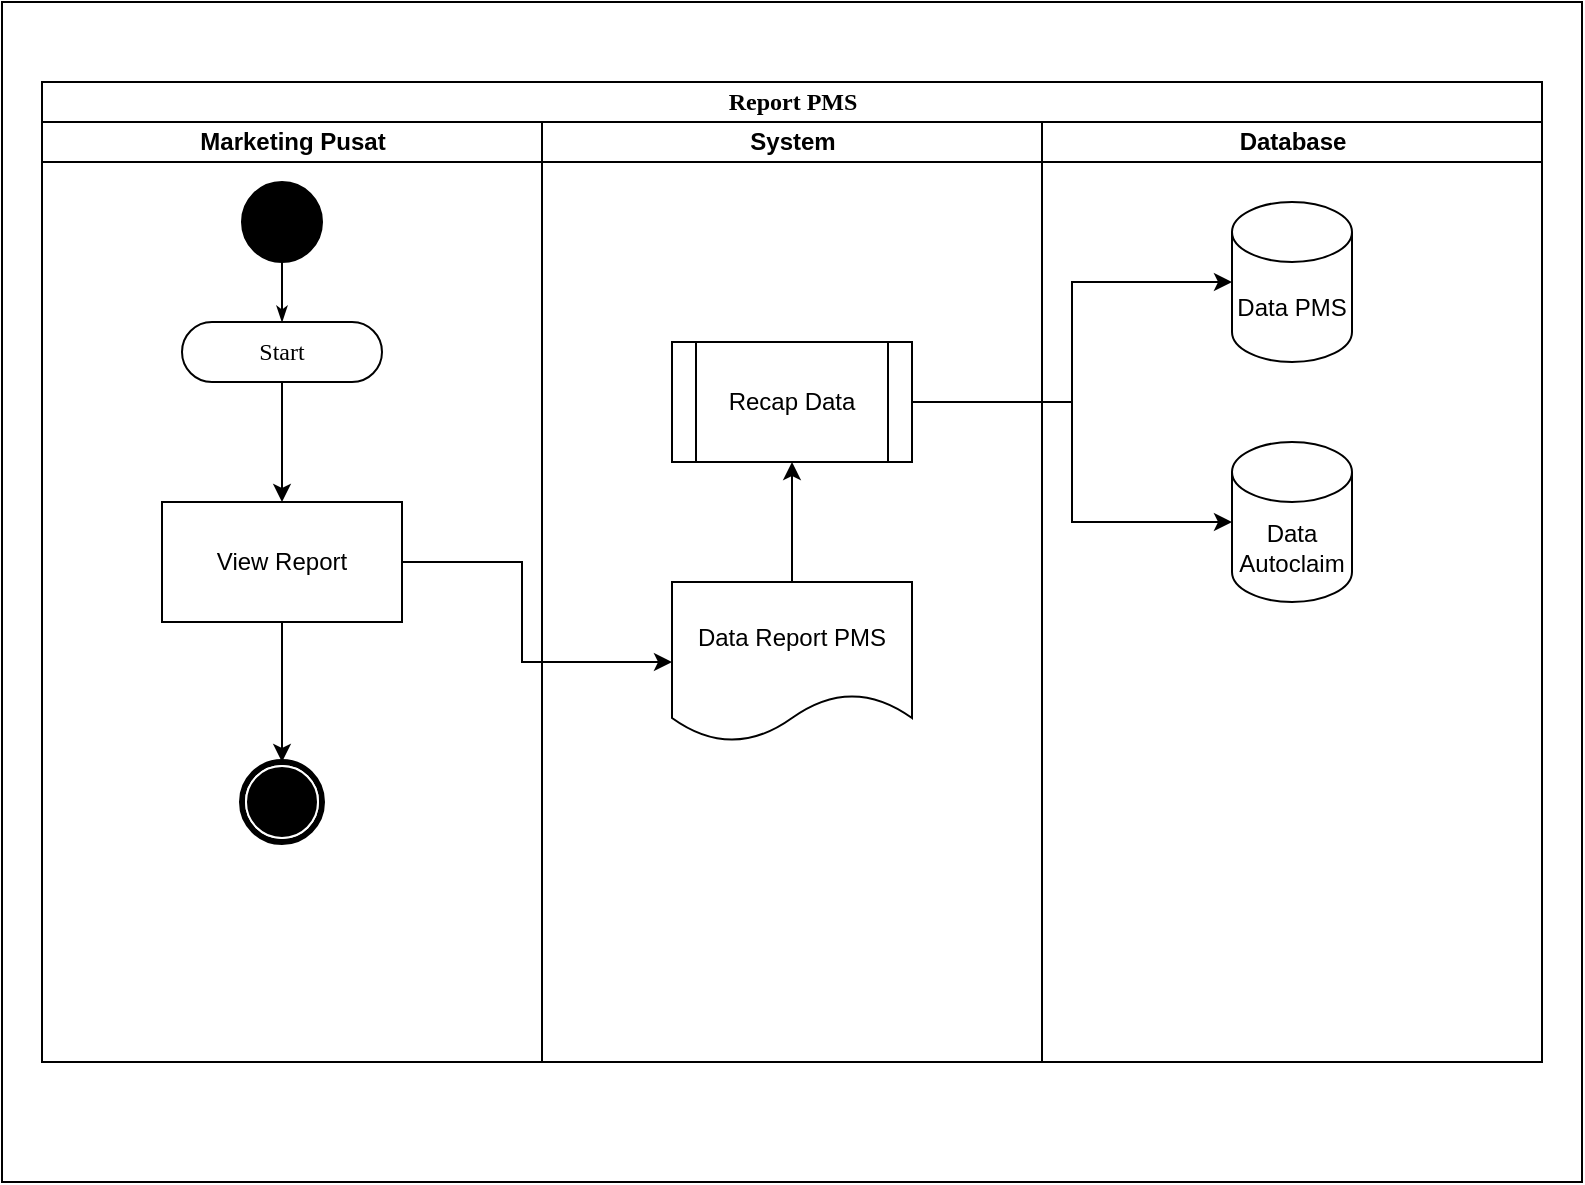<mxfile version="23.1.5" type="github" pages="3">
  <diagram name="BP-Report PMS" id="Wa9x7KHW8JzEsCRcJoiK">
    <mxGraphModel dx="1134" dy="1691" grid="1" gridSize="10" guides="1" tooltips="1" connect="1" arrows="1" fold="1" page="1" pageScale="1" pageWidth="850" pageHeight="1100" math="0" shadow="0">
      <root>
        <mxCell id="0" />
        <mxCell id="1" parent="0" />
        <mxCell id="9setHl7YU-eTteCl_YB4-1" value="" style="rounded=0;whiteSpace=wrap;html=1;" vertex="1" parent="1">
          <mxGeometry x="20" y="-20" width="790" height="590" as="geometry" />
        </mxCell>
        <mxCell id="9setHl7YU-eTteCl_YB4-2" value="Report PMS" style="swimlane;html=1;childLayout=stackLayout;startSize=20;rounded=0;shadow=0;comic=0;labelBackgroundColor=none;strokeWidth=1;fontFamily=Verdana;fontSize=12;align=center;" vertex="1" parent="1">
          <mxGeometry x="40" y="20" width="750" height="490" as="geometry" />
        </mxCell>
        <mxCell id="9setHl7YU-eTteCl_YB4-3" value="Marketing Pusat" style="swimlane;html=1;startSize=20;" vertex="1" parent="9setHl7YU-eTteCl_YB4-2">
          <mxGeometry y="20" width="250" height="470" as="geometry" />
        </mxCell>
        <mxCell id="9setHl7YU-eTteCl_YB4-4" value="" style="ellipse;whiteSpace=wrap;html=1;rounded=0;shadow=0;comic=0;labelBackgroundColor=none;strokeWidth=1;fillColor=#000000;fontFamily=Verdana;fontSize=12;align=center;" vertex="1" parent="9setHl7YU-eTteCl_YB4-3">
          <mxGeometry x="100" y="30" width="40" height="40" as="geometry" />
        </mxCell>
        <mxCell id="9setHl7YU-eTteCl_YB4-5" value="Start" style="rounded=1;whiteSpace=wrap;html=1;shadow=0;comic=0;labelBackgroundColor=none;strokeWidth=1;fontFamily=Verdana;fontSize=12;align=center;arcSize=50;" vertex="1" parent="9setHl7YU-eTteCl_YB4-3">
          <mxGeometry x="70" y="100" width="100" height="30" as="geometry" />
        </mxCell>
        <mxCell id="9setHl7YU-eTteCl_YB4-6" style="edgeStyle=orthogonalEdgeStyle;rounded=0;html=1;labelBackgroundColor=none;startArrow=none;startFill=0;startSize=5;endArrow=classicThin;endFill=1;endSize=5;jettySize=auto;orthogonalLoop=1;strokeWidth=1;fontFamily=Verdana;fontSize=12" edge="1" parent="9setHl7YU-eTteCl_YB4-3" source="9setHl7YU-eTteCl_YB4-4" target="9setHl7YU-eTteCl_YB4-5">
          <mxGeometry relative="1" as="geometry" />
        </mxCell>
        <mxCell id="9setHl7YU-eTteCl_YB4-23" value="" style="shape=mxgraph.bpmn.shape;html=1;verticalLabelPosition=bottom;labelBackgroundColor=#ffffff;verticalAlign=top;perimeter=ellipsePerimeter;outline=end;symbol=terminate;rounded=0;shadow=0;comic=0;strokeWidth=1;fontFamily=Verdana;fontSize=12;align=center;" vertex="1" parent="9setHl7YU-eTteCl_YB4-3">
          <mxGeometry x="100" y="320" width="40" height="40" as="geometry" />
        </mxCell>
        <mxCell id="9setHl7YU-eTteCl_YB4-38" style="edgeStyle=orthogonalEdgeStyle;rounded=0;orthogonalLoop=1;jettySize=auto;html=1;exitX=0.5;exitY=1;exitDx=0;exitDy=0;" edge="1" parent="9setHl7YU-eTteCl_YB4-3" source="9setHl7YU-eTteCl_YB4-10" target="9setHl7YU-eTteCl_YB4-23">
          <mxGeometry relative="1" as="geometry" />
        </mxCell>
        <mxCell id="9setHl7YU-eTteCl_YB4-10" value="View Report" style="rounded=0;whiteSpace=wrap;html=1;" vertex="1" parent="9setHl7YU-eTteCl_YB4-3">
          <mxGeometry x="60" y="190" width="120" height="60" as="geometry" />
        </mxCell>
        <mxCell id="9setHl7YU-eTteCl_YB4-37" style="edgeStyle=orthogonalEdgeStyle;rounded=0;orthogonalLoop=1;jettySize=auto;html=1;exitX=0.5;exitY=1;exitDx=0;exitDy=0;" edge="1" parent="9setHl7YU-eTteCl_YB4-3" source="9setHl7YU-eTteCl_YB4-5" target="9setHl7YU-eTteCl_YB4-10">
          <mxGeometry relative="1" as="geometry" />
        </mxCell>
        <mxCell id="9setHl7YU-eTteCl_YB4-8" value="System" style="swimlane;html=1;startSize=20;" vertex="1" parent="9setHl7YU-eTteCl_YB4-2">
          <mxGeometry x="250" y="20" width="250" height="470" as="geometry" />
        </mxCell>
        <mxCell id="9setHl7YU-eTteCl_YB4-32" value="Recap Data" style="shape=process;whiteSpace=wrap;html=1;backgroundOutline=1;" vertex="1" parent="9setHl7YU-eTteCl_YB4-8">
          <mxGeometry x="65" y="110" width="120" height="60" as="geometry" />
        </mxCell>
        <mxCell id="9setHl7YU-eTteCl_YB4-7" value="Data Report PMS" style="shape=document;whiteSpace=wrap;html=1;boundedLbl=1;" vertex="1" parent="9setHl7YU-eTteCl_YB4-8">
          <mxGeometry x="65" y="230" width="120" height="80" as="geometry" />
        </mxCell>
        <mxCell id="9setHl7YU-eTteCl_YB4-35" style="edgeStyle=orthogonalEdgeStyle;rounded=0;orthogonalLoop=1;jettySize=auto;html=1;exitX=0.5;exitY=0;exitDx=0;exitDy=0;entryX=0.5;entryY=1;entryDx=0;entryDy=0;" edge="1" parent="9setHl7YU-eTteCl_YB4-8" source="9setHl7YU-eTteCl_YB4-7" target="9setHl7YU-eTteCl_YB4-32">
          <mxGeometry relative="1" as="geometry" />
        </mxCell>
        <mxCell id="9setHl7YU-eTteCl_YB4-17" value="Database" style="swimlane;html=1;startSize=20;" vertex="1" parent="9setHl7YU-eTteCl_YB4-2">
          <mxGeometry x="500" y="20" width="250" height="470" as="geometry" />
        </mxCell>
        <mxCell id="9setHl7YU-eTteCl_YB4-31" value="Data Autoclaim" style="shape=cylinder3;whiteSpace=wrap;html=1;boundedLbl=1;backgroundOutline=1;size=15;" vertex="1" parent="9setHl7YU-eTteCl_YB4-17">
          <mxGeometry x="95" y="160" width="60" height="80" as="geometry" />
        </mxCell>
        <mxCell id="9setHl7YU-eTteCl_YB4-28" value="Data PMS" style="shape=cylinder3;whiteSpace=wrap;html=1;boundedLbl=1;backgroundOutline=1;size=15;" vertex="1" parent="9setHl7YU-eTteCl_YB4-17">
          <mxGeometry x="95" y="40" width="60" height="80" as="geometry" />
        </mxCell>
        <mxCell id="9setHl7YU-eTteCl_YB4-33" style="edgeStyle=orthogonalEdgeStyle;rounded=0;orthogonalLoop=1;jettySize=auto;html=1;exitX=1;exitY=0.5;exitDx=0;exitDy=0;" edge="1" parent="9setHl7YU-eTteCl_YB4-2" source="9setHl7YU-eTteCl_YB4-32" target="9setHl7YU-eTteCl_YB4-28">
          <mxGeometry relative="1" as="geometry" />
        </mxCell>
        <mxCell id="9setHl7YU-eTteCl_YB4-34" style="edgeStyle=orthogonalEdgeStyle;rounded=0;orthogonalLoop=1;jettySize=auto;html=1;exitX=1;exitY=0.5;exitDx=0;exitDy=0;" edge="1" parent="9setHl7YU-eTteCl_YB4-2" source="9setHl7YU-eTteCl_YB4-32" target="9setHl7YU-eTteCl_YB4-31">
          <mxGeometry relative="1" as="geometry" />
        </mxCell>
        <mxCell id="9setHl7YU-eTteCl_YB4-36" style="edgeStyle=orthogonalEdgeStyle;rounded=0;orthogonalLoop=1;jettySize=auto;html=1;exitX=1;exitY=0.5;exitDx=0;exitDy=0;entryX=0;entryY=0.5;entryDx=0;entryDy=0;" edge="1" parent="9setHl7YU-eTteCl_YB4-2" source="9setHl7YU-eTteCl_YB4-10" target="9setHl7YU-eTteCl_YB4-7">
          <mxGeometry relative="1" as="geometry">
            <Array as="points">
              <mxPoint x="240" y="240" />
              <mxPoint x="240" y="290" />
            </Array>
          </mxGeometry>
        </mxCell>
      </root>
    </mxGraphModel>
  </diagram>
  <diagram id="d6LDCMWfdVx9uhrU03Ft" name="BP-Pengembalian Sisa">
    <mxGraphModel dx="794" dy="1514" grid="1" gridSize="10" guides="1" tooltips="1" connect="1" arrows="1" fold="1" page="1" pageScale="1" pageWidth="850" pageHeight="1100" math="0" shadow="0">
      <root>
        <mxCell id="0" />
        <mxCell id="1" parent="0" />
        <mxCell id="IJZXGBh4OQa0ys6jWOsT-21" value="" style="rounded=0;whiteSpace=wrap;html=1;" parent="1" vertex="1">
          <mxGeometry x="20" y="-20" width="790" height="1240" as="geometry" />
        </mxCell>
        <mxCell id="IJZXGBh4OQa0ys6jWOsT-22" value="Report Expense Cash" style="swimlane;html=1;childLayout=stackLayout;startSize=20;rounded=0;shadow=0;comic=0;labelBackgroundColor=none;strokeWidth=1;fontFamily=Verdana;fontSize=12;align=center;" parent="1" vertex="1">
          <mxGeometry x="40" y="20" width="750" height="1160" as="geometry" />
        </mxCell>
        <mxCell id="IJZXGBh4OQa0ys6jWOsT-23" value="Outstanding Expense Cash" style="swimlane;html=1;startSize=20;" parent="IJZXGBh4OQa0ys6jWOsT-22" vertex="1">
          <mxGeometry y="20" width="250" height="1140" as="geometry" />
        </mxCell>
        <mxCell id="IJZXGBh4OQa0ys6jWOsT-24" value="" style="ellipse;whiteSpace=wrap;html=1;rounded=0;shadow=0;comic=0;labelBackgroundColor=none;strokeWidth=1;fillColor=#000000;fontFamily=Verdana;fontSize=12;align=center;" parent="IJZXGBh4OQa0ys6jWOsT-23" vertex="1">
          <mxGeometry x="100" y="30" width="40" height="40" as="geometry" />
        </mxCell>
        <mxCell id="IJZXGBh4OQa0ys6jWOsT-25" value="Start" style="rounded=1;whiteSpace=wrap;html=1;shadow=0;comic=0;labelBackgroundColor=none;strokeWidth=1;fontFamily=Verdana;fontSize=12;align=center;arcSize=50;" parent="IJZXGBh4OQa0ys6jWOsT-23" vertex="1">
          <mxGeometry x="70" y="100" width="100" height="30" as="geometry" />
        </mxCell>
        <mxCell id="IJZXGBh4OQa0ys6jWOsT-26" style="edgeStyle=orthogonalEdgeStyle;rounded=0;html=1;labelBackgroundColor=none;startArrow=none;startFill=0;startSize=5;endArrow=classicThin;endFill=1;endSize=5;jettySize=auto;orthogonalLoop=1;strokeWidth=1;fontFamily=Verdana;fontSize=12" parent="IJZXGBh4OQa0ys6jWOsT-23" source="IJZXGBh4OQa0ys6jWOsT-24" target="IJZXGBh4OQa0ys6jWOsT-25" edge="1">
          <mxGeometry relative="1" as="geometry" />
        </mxCell>
        <mxCell id="IJZXGBh4OQa0ys6jWOsT-27" value="Data Outstanding Expense Cash" style="shape=document;whiteSpace=wrap;html=1;boundedLbl=1;" parent="IJZXGBh4OQa0ys6jWOsT-23" vertex="1">
          <mxGeometry x="60" y="300" width="120" height="80" as="geometry" />
        </mxCell>
        <mxCell id="IJZXGBh4OQa0ys6jWOsT-28" value="DM, AS" style="swimlane;html=1;startSize=20;" parent="IJZXGBh4OQa0ys6jWOsT-22" vertex="1">
          <mxGeometry x="250" y="20" width="250" height="1140" as="geometry" />
        </mxCell>
        <mxCell id="IJZXGBh4OQa0ys6jWOsT-29" style="edgeStyle=orthogonalEdgeStyle;rounded=0;orthogonalLoop=1;jettySize=auto;html=1;exitX=0.5;exitY=1;exitDx=0;exitDy=0;entryX=0.5;entryY=0;entryDx=0;entryDy=0;" parent="IJZXGBh4OQa0ys6jWOsT-28" source="IJZXGBh4OQa0ys6jWOsT-30" target="IJZXGBh4OQa0ys6jWOsT-36" edge="1">
          <mxGeometry relative="1" as="geometry" />
        </mxCell>
        <mxCell id="IJZXGBh4OQa0ys6jWOsT-30" value="Create Report Expense" style="rounded=0;whiteSpace=wrap;html=1;" parent="IJZXGBh4OQa0ys6jWOsT-28" vertex="1">
          <mxGeometry x="65" y="310" width="120" height="60" as="geometry" />
        </mxCell>
        <mxCell id="IJZXGBh4OQa0ys6jWOsT-31" style="edgeStyle=orthogonalEdgeStyle;rounded=0;orthogonalLoop=1;jettySize=auto;html=1;exitX=0.5;exitY=1;exitDx=0;exitDy=0;entryX=0.5;entryY=0;entryDx=0;entryDy=0;" parent="IJZXGBh4OQa0ys6jWOsT-28" source="IJZXGBh4OQa0ys6jWOsT-32" target="IJZXGBh4OQa0ys6jWOsT-33" edge="1">
          <mxGeometry relative="1" as="geometry" />
        </mxCell>
        <mxCell id="IJZXGBh4OQa0ys6jWOsT-32" value="Export Report to Excel" style="whiteSpace=wrap;html=1;rounded=0;" parent="IJZXGBh4OQa0ys6jWOsT-28" vertex="1">
          <mxGeometry x="65" y="550" width="120" height="60" as="geometry" />
        </mxCell>
        <mxCell id="IJZXGBh4OQa0ys6jWOsT-33" value="&lt;div&gt;Send hardcopy&amp;nbsp;&lt;/div&gt;&lt;div&gt;to HO&lt;/div&gt;" style="whiteSpace=wrap;html=1;rounded=0;" parent="IJZXGBh4OQa0ys6jWOsT-28" vertex="1">
          <mxGeometry x="65" y="660" width="120" height="60" as="geometry" />
        </mxCell>
        <mxCell id="IJZXGBh4OQa0ys6jWOsT-34" value="Yes" style="edgeStyle=orthogonalEdgeStyle;rounded=0;orthogonalLoop=1;jettySize=auto;html=1;exitX=0.5;exitY=1;exitDx=0;exitDy=0;" parent="IJZXGBh4OQa0ys6jWOsT-28" source="IJZXGBh4OQa0ys6jWOsT-36" target="IJZXGBh4OQa0ys6jWOsT-32" edge="1">
          <mxGeometry relative="1" as="geometry" />
        </mxCell>
        <mxCell id="IJZXGBh4OQa0ys6jWOsT-35" value="No" style="edgeStyle=orthogonalEdgeStyle;rounded=0;orthogonalLoop=1;jettySize=auto;html=1;exitX=1;exitY=0.5;exitDx=0;exitDy=0;entryX=1;entryY=0.5;entryDx=0;entryDy=0;" parent="IJZXGBh4OQa0ys6jWOsT-28" source="IJZXGBh4OQa0ys6jWOsT-36" target="IJZXGBh4OQa0ys6jWOsT-30" edge="1">
          <mxGeometry x="-0.762" relative="1" as="geometry">
            <Array as="points">
              <mxPoint x="220" y="460" />
              <mxPoint x="220" y="340" />
            </Array>
            <mxPoint as="offset" />
          </mxGeometry>
        </mxCell>
        <mxCell id="IJZXGBh4OQa0ys6jWOsT-36" value="Approve" style="rhombus;whiteSpace=wrap;html=1;" parent="IJZXGBh4OQa0ys6jWOsT-28" vertex="1">
          <mxGeometry x="85" y="420" width="80" height="80" as="geometry" />
        </mxCell>
        <mxCell id="IJZXGBh4OQa0ys6jWOsT-37" value="FA" style="swimlane;html=1;startSize=20;" parent="IJZXGBh4OQa0ys6jWOsT-22" vertex="1">
          <mxGeometry x="500" y="20" width="250" height="1140" as="geometry" />
        </mxCell>
        <mxCell id="IJZXGBh4OQa0ys6jWOsT-38" value="&lt;div&gt;Validation&amp;nbsp;&lt;/div&gt;&lt;div&gt;&amp;amp; Approval&lt;/div&gt;" style="rounded=0;whiteSpace=wrap;html=1;" parent="IJZXGBh4OQa0ys6jWOsT-37" vertex="1">
          <mxGeometry x="65" y="530" width="120" height="60" as="geometry" />
        </mxCell>
        <mxCell id="IJZXGBh4OQa0ys6jWOsT-52" style="edgeStyle=orthogonalEdgeStyle;rounded=0;orthogonalLoop=1;jettySize=auto;html=1;exitX=0.5;exitY=1;exitDx=0;exitDy=0;entryX=0.5;entryY=0;entryDx=0;entryDy=0;" parent="IJZXGBh4OQa0ys6jWOsT-37" source="IJZXGBh4OQa0ys6jWOsT-40" target="IJZXGBh4OQa0ys6jWOsT-51" edge="1">
          <mxGeometry relative="1" as="geometry" />
        </mxCell>
        <mxCell id="IJZXGBh4OQa0ys6jWOsT-40" value="Approve" style="rhombus;whiteSpace=wrap;html=1;" parent="IJZXGBh4OQa0ys6jWOsT-37" vertex="1">
          <mxGeometry x="85" y="650" width="80" height="80" as="geometry" />
        </mxCell>
        <mxCell id="IJZXGBh4OQa0ys6jWOsT-41" style="edgeStyle=orthogonalEdgeStyle;rounded=0;orthogonalLoop=1;jettySize=auto;html=1;exitX=0.5;exitY=1;exitDx=0;exitDy=0;entryX=0.5;entryY=0;entryDx=0;entryDy=0;" parent="IJZXGBh4OQa0ys6jWOsT-37" source="IJZXGBh4OQa0ys6jWOsT-38" target="IJZXGBh4OQa0ys6jWOsT-40" edge="1">
          <mxGeometry relative="1" as="geometry" />
        </mxCell>
        <mxCell id="IJZXGBh4OQa0ys6jWOsT-55" style="edgeStyle=orthogonalEdgeStyle;rounded=0;orthogonalLoop=1;jettySize=auto;html=1;exitX=0.5;exitY=1;exitDx=0;exitDy=0;entryX=0.5;entryY=0;entryDx=0;entryDy=0;" parent="IJZXGBh4OQa0ys6jWOsT-37" source="IJZXGBh4OQa0ys6jWOsT-42" target="IJZXGBh4OQa0ys6jWOsT-43" edge="1">
          <mxGeometry relative="1" as="geometry" />
        </mxCell>
        <mxCell id="IJZXGBh4OQa0ys6jWOsT-42" value="Penyesuaian Saldo" style="rounded=0;whiteSpace=wrap;html=1;" parent="IJZXGBh4OQa0ys6jWOsT-37" vertex="1">
          <mxGeometry x="65" y="890" width="120" height="60" as="geometry" />
        </mxCell>
        <mxCell id="IJZXGBh4OQa0ys6jWOsT-43" value="" style="shape=mxgraph.bpmn.shape;html=1;verticalLabelPosition=bottom;labelBackgroundColor=#ffffff;verticalAlign=top;perimeter=ellipsePerimeter;outline=end;symbol=terminate;rounded=0;shadow=0;comic=0;strokeWidth=1;fontFamily=Verdana;fontSize=12;align=center;" parent="IJZXGBh4OQa0ys6jWOsT-37" vertex="1">
          <mxGeometry x="105" y="1030" width="40" height="40" as="geometry" />
        </mxCell>
        <mxCell id="IJZXGBh4OQa0ys6jWOsT-53" value="Yes" style="edgeStyle=orthogonalEdgeStyle;rounded=0;orthogonalLoop=1;jettySize=auto;html=1;exitX=0;exitY=0.5;exitDx=0;exitDy=0;entryX=0;entryY=0.5;entryDx=0;entryDy=0;" parent="IJZXGBh4OQa0ys6jWOsT-37" source="IJZXGBh4OQa0ys6jWOsT-51" target="IJZXGBh4OQa0ys6jWOsT-42" edge="1">
          <mxGeometry relative="1" as="geometry">
            <Array as="points">
              <mxPoint x="30" y="810" />
              <mxPoint x="30" y="920" />
            </Array>
          </mxGeometry>
        </mxCell>
        <mxCell id="IJZXGBh4OQa0ys6jWOsT-54" value="No" style="edgeStyle=orthogonalEdgeStyle;rounded=0;orthogonalLoop=1;jettySize=auto;html=1;exitX=1;exitY=0.5;exitDx=0;exitDy=0;entryX=0.5;entryY=0;entryDx=0;entryDy=0;" parent="IJZXGBh4OQa0ys6jWOsT-37" source="IJZXGBh4OQa0ys6jWOsT-51" target="IJZXGBh4OQa0ys6jWOsT-43" edge="1">
          <mxGeometry relative="1" as="geometry">
            <Array as="points">
              <mxPoint x="230" y="810" />
              <mxPoint x="230" y="990" />
              <mxPoint x="125" y="990" />
            </Array>
          </mxGeometry>
        </mxCell>
        <mxCell id="IJZXGBh4OQa0ys6jWOsT-51" value="&lt;div&gt;Saldo&amp;nbsp;&lt;/div&gt;&lt;div&gt;Sisa&lt;/div&gt;" style="rhombus;whiteSpace=wrap;html=1;" parent="IJZXGBh4OQa0ys6jWOsT-37" vertex="1">
          <mxGeometry x="85" y="770" width="80" height="80" as="geometry" />
        </mxCell>
        <mxCell id="IJZXGBh4OQa0ys6jWOsT-45" style="edgeStyle=orthogonalEdgeStyle;rounded=0;orthogonalLoop=1;jettySize=auto;html=1;exitX=0;exitY=0.5;exitDx=0;exitDy=0;" parent="IJZXGBh4OQa0ys6jWOsT-22" source="IJZXGBh4OQa0ys6jWOsT-30" target="IJZXGBh4OQa0ys6jWOsT-27" edge="1">
          <mxGeometry relative="1" as="geometry" />
        </mxCell>
        <mxCell id="IJZXGBh4OQa0ys6jWOsT-46" style="edgeStyle=orthogonalEdgeStyle;rounded=0;orthogonalLoop=1;jettySize=auto;html=1;exitX=1;exitY=0.5;exitDx=0;exitDy=0;entryX=0;entryY=0.5;entryDx=0;entryDy=0;" parent="IJZXGBh4OQa0ys6jWOsT-22" source="IJZXGBh4OQa0ys6jWOsT-33" target="IJZXGBh4OQa0ys6jWOsT-38" edge="1">
          <mxGeometry relative="1" as="geometry">
            <Array as="points">
              <mxPoint x="490" y="710" />
              <mxPoint x="490" y="580" />
            </Array>
          </mxGeometry>
        </mxCell>
        <mxCell id="IJZXGBh4OQa0ys6jWOsT-47" value="No" style="edgeStyle=orthogonalEdgeStyle;rounded=0;orthogonalLoop=1;jettySize=auto;html=1;exitX=1;exitY=0.5;exitDx=0;exitDy=0;entryX=1;entryY=0.25;entryDx=0;entryDy=0;" parent="IJZXGBh4OQa0ys6jWOsT-22" source="IJZXGBh4OQa0ys6jWOsT-40" target="IJZXGBh4OQa0ys6jWOsT-30" edge="1">
          <mxGeometry x="-0.929" relative="1" as="geometry">
            <Array as="points">
              <mxPoint x="720" y="710" />
              <mxPoint x="720" y="345" />
            </Array>
            <mxPoint as="offset" />
          </mxGeometry>
        </mxCell>
        <mxCell id="IJZXGBh4OQa0ys6jWOsT-48" value="Data PMS" style="shape=cylinder3;whiteSpace=wrap;html=1;boundedLbl=1;backgroundOutline=1;size=15;" parent="1" vertex="1">
          <mxGeometry x="130" y="220" width="60" height="80" as="geometry" />
        </mxCell>
        <mxCell id="IJZXGBh4OQa0ys6jWOsT-49" style="edgeStyle=orthogonalEdgeStyle;rounded=0;orthogonalLoop=1;jettySize=auto;html=1;exitX=0.5;exitY=1;exitDx=0;exitDy=0;" parent="1" source="IJZXGBh4OQa0ys6jWOsT-25" target="IJZXGBh4OQa0ys6jWOsT-48" edge="1">
          <mxGeometry relative="1" as="geometry" />
        </mxCell>
        <mxCell id="IJZXGBh4OQa0ys6jWOsT-50" style="edgeStyle=orthogonalEdgeStyle;rounded=0;orthogonalLoop=1;jettySize=auto;html=1;entryX=0.5;entryY=1;entryDx=0;entryDy=0;entryPerimeter=0;" parent="1" source="IJZXGBh4OQa0ys6jWOsT-27" target="IJZXGBh4OQa0ys6jWOsT-48" edge="1">
          <mxGeometry relative="1" as="geometry">
            <mxPoint x="160" y="335" as="sourcePoint" />
          </mxGeometry>
        </mxCell>
      </root>
    </mxGraphModel>
  </diagram>
  <diagram id="EB6RgwzJL7OCDC9sDjhT" name="Page-3">
    <mxGraphModel dx="2647" dy="2480" grid="1" gridSize="10" guides="1" tooltips="1" connect="1" arrows="1" fold="1" page="1" pageScale="1" pageWidth="850" pageHeight="1100" math="0" shadow="0">
      <root>
        <mxCell id="0" />
        <mxCell id="1" parent="0" />
        <mxCell id="IbkxOaDsO3ePxvSROacq-1" value="" style="rounded=0;whiteSpace=wrap;html=1;" parent="1" vertex="1">
          <mxGeometry x="100" y="-180" width="2030" height="1350" as="geometry" />
        </mxCell>
        <mxCell id="IbkxOaDsO3ePxvSROacq-2" style="edgeStyle=orthogonalEdgeStyle;rounded=0;orthogonalLoop=1;jettySize=auto;html=1;exitX=0.5;exitY=1;exitDx=0;exitDy=0;" parent="1" source="IbkxOaDsO3ePxvSROacq-3" target="IbkxOaDsO3ePxvSROacq-10" edge="1">
          <mxGeometry relative="1" as="geometry" />
        </mxCell>
        <mxCell id="IbkxOaDsO3ePxvSROacq-38" style="edgeStyle=orthogonalEdgeStyle;rounded=0;orthogonalLoop=1;jettySize=auto;html=1;exitX=0.5;exitY=1;exitDx=0;exitDy=0;" parent="1" source="IbkxOaDsO3ePxvSROacq-3" target="IbkxOaDsO3ePxvSROacq-29" edge="1">
          <mxGeometry relative="1" as="geometry" />
        </mxCell>
        <mxCell id="1arqN2epOmmYPzaUKAc3-2" style="edgeStyle=orthogonalEdgeStyle;rounded=0;orthogonalLoop=1;jettySize=auto;html=1;exitX=0.5;exitY=1;exitDx=0;exitDy=0;" edge="1" parent="1" source="IbkxOaDsO3ePxvSROacq-3" target="1arqN2epOmmYPzaUKAc3-1">
          <mxGeometry relative="1" as="geometry" />
        </mxCell>
        <mxCell id="IbkxOaDsO3ePxvSROacq-3" value="Dashboard" style="rounded=1;fillColor=#dae8fc;strokeColor=#6c8ebf;fontStyle=1;fontFamily=Tahoma;fontSize=14" parent="1" vertex="1">
          <mxGeometry x="752" y="30" width="190" height="80" as="geometry" />
        </mxCell>
        <mxCell id="IbkxOaDsO3ePxvSROacq-4" style="edgeStyle=orthogonalEdgeStyle;rounded=0;orthogonalLoop=1;jettySize=auto;html=1;exitX=0.5;exitY=1;exitDx=0;exitDy=0;entryX=0.5;entryY=0;entryDx=0;entryDy=0;" parent="1" source="IbkxOaDsO3ePxvSROacq-6" target="IbkxOaDsO3ePxvSROacq-27" edge="1">
          <mxGeometry relative="1" as="geometry" />
        </mxCell>
        <mxCell id="IbkxOaDsO3ePxvSROacq-5" style="edgeStyle=orthogonalEdgeStyle;rounded=0;orthogonalLoop=1;jettySize=auto;html=1;exitX=0.5;exitY=1;exitDx=0;exitDy=0;entryX=0.5;entryY=0;entryDx=0;entryDy=0;" parent="1" source="IbkxOaDsO3ePxvSROacq-6" target="IbkxOaDsO3ePxvSROacq-28" edge="1">
          <mxGeometry relative="1" as="geometry" />
        </mxCell>
        <mxCell id="IbkxOaDsO3ePxvSROacq-6" value="Report Expense Cash" style="rounded=1;fillColor=#23445D;gradientColor=none;strokeColor=none;fontColor=#FFFFFF;fontStyle=1;fontFamily=Tahoma;fontSize=14" parent="1" vertex="1">
          <mxGeometry x="1260.0" y="230" width="190" height="80" as="geometry" />
        </mxCell>
        <mxCell id="IbkxOaDsO3ePxvSROacq-7" value="" style="edgeStyle=elbowEdgeStyle;elbow=vertical;strokeWidth=2;rounded=0" parent="1" source="IbkxOaDsO3ePxvSROacq-3" target="IbkxOaDsO3ePxvSROacq-6" edge="1">
          <mxGeometry x="337" y="215.5" width="100" height="100" as="geometry">
            <mxPoint x="337" y="315.5" as="sourcePoint" />
            <mxPoint x="437" y="215.5" as="targetPoint" />
          </mxGeometry>
        </mxCell>
        <mxCell id="IbkxOaDsO3ePxvSROacq-8" value="" style="edgeStyle=orthogonalEdgeStyle;rounded=0;orthogonalLoop=1;jettySize=auto;html=1;" parent="1" source="IbkxOaDsO3ePxvSROacq-10" target="IbkxOaDsO3ePxvSROacq-25" edge="1">
          <mxGeometry relative="1" as="geometry" />
        </mxCell>
        <mxCell id="IbkxOaDsO3ePxvSROacq-9" value="" style="edgeStyle=orthogonalEdgeStyle;rounded=0;orthogonalLoop=1;jettySize=auto;html=1;" parent="1" source="IbkxOaDsO3ePxvSROacq-10" target="IbkxOaDsO3ePxvSROacq-26" edge="1">
          <mxGeometry relative="1" as="geometry" />
        </mxCell>
        <mxCell id="IbkxOaDsO3ePxvSROacq-10" value="Approval" style="rounded=1;fillColor=#23445D;gradientColor=none;strokeColor=none;fontColor=#FFFFFF;fontStyle=1;fontFamily=Tahoma;fontSize=14" parent="1" vertex="1">
          <mxGeometry x="900" y="230" width="190" height="80" as="geometry" />
        </mxCell>
        <mxCell id="IbkxOaDsO3ePxvSROacq-11" value="Outstanding" style="rounded=1;fillColor=#23445D;gradientColor=none;strokeColor=none;fontColor=#FFFFFF;fontStyle=1;fontFamily=Tahoma;fontSize=14" parent="1" vertex="1">
          <mxGeometry x="600.0" y="230" width="190" height="80" as="geometry" />
        </mxCell>
        <mxCell id="IbkxOaDsO3ePxvSROacq-12" value="Pengajuan" style="rounded=1;fillColor=#23445D;gradientColor=none;strokeColor=none;fontColor=#FFFFFF;fontStyle=1;fontFamily=Tahoma;fontSize=14" parent="1" vertex="1">
          <mxGeometry x="310" y="230" width="190" height="80" as="geometry" />
        </mxCell>
        <mxCell id="IbkxOaDsO3ePxvSROacq-13" value="" style="edgeStyle=orthogonalEdgeStyle;rounded=0;orthogonalLoop=1;jettySize=auto;html=1;" parent="1" source="IbkxOaDsO3ePxvSROacq-14" target="IbkxOaDsO3ePxvSROacq-21" edge="1">
          <mxGeometry relative="1" as="geometry" />
        </mxCell>
        <mxCell id="IbkxOaDsO3ePxvSROacq-14" value="Pengajuan Baru" style="rounded=1;fillColor=#23445D;gradientColor=none;strokeColor=none;fontColor=#FFFFFF;fontStyle=1;fontFamily=Tahoma;fontSize=14" parent="1" vertex="1">
          <mxGeometry x="200" y="380" width="130" height="60" as="geometry" />
        </mxCell>
        <mxCell id="IbkxOaDsO3ePxvSROacq-15" value="" style="edgeStyle=elbowEdgeStyle;elbow=vertical;strokeWidth=2;rounded=0" parent="1" source="IbkxOaDsO3ePxvSROacq-3" target="IbkxOaDsO3ePxvSROacq-11" edge="1">
          <mxGeometry x="347" y="225.5" width="100" height="100" as="geometry">
            <mxPoint x="862.0" y="275.5" as="sourcePoint" />
            <mxPoint x="1467.0" y="345.5" as="targetPoint" />
          </mxGeometry>
        </mxCell>
        <mxCell id="IbkxOaDsO3ePxvSROacq-16" value="" style="edgeStyle=elbowEdgeStyle;elbow=vertical;strokeWidth=2;rounded=0" parent="1" source="IbkxOaDsO3ePxvSROacq-3" target="IbkxOaDsO3ePxvSROacq-12" edge="1">
          <mxGeometry x="-23" y="135.5" width="100" height="100" as="geometry">
            <mxPoint x="-23" y="235.5" as="sourcePoint" />
            <mxPoint x="77" y="135.5" as="targetPoint" />
          </mxGeometry>
        </mxCell>
        <mxCell id="IbkxOaDsO3ePxvSROacq-17" value="" style="edgeStyle=elbowEdgeStyle;elbow=vertical;strokeWidth=2;rounded=0" parent="1" source="IbkxOaDsO3ePxvSROacq-12" target="IbkxOaDsO3ePxvSROacq-14" edge="1">
          <mxGeometry x="-23" y="135.5" width="100" height="100" as="geometry">
            <mxPoint x="-23" y="235.5" as="sourcePoint" />
            <mxPoint x="77" y="135.5" as="targetPoint" />
          </mxGeometry>
        </mxCell>
        <mxCell id="IbkxOaDsO3ePxvSROacq-18" style="edgeStyle=orthogonalEdgeStyle;rounded=0;orthogonalLoop=1;jettySize=auto;html=1;exitX=0.5;exitY=1;exitDx=0;exitDy=0;" parent="1" source="IbkxOaDsO3ePxvSROacq-19" target="IbkxOaDsO3ePxvSROacq-3" edge="1">
          <mxGeometry relative="1" as="geometry" />
        </mxCell>
        <mxCell id="IbkxOaDsO3ePxvSROacq-19" value="Login" style="rounded=1;fillColor=#23445D;gradientColor=none;strokeColor=none;fontColor=#FFFFFF;fontStyle=1;fontFamily=Tahoma;fontSize=14" parent="1" vertex="1">
          <mxGeometry x="752" y="-110" width="190" height="80" as="geometry" />
        </mxCell>
        <mxCell id="IbkxOaDsO3ePxvSROacq-20" value="" style="edgeStyle=orthogonalEdgeStyle;rounded=0;orthogonalLoop=1;jettySize=auto;html=1;" parent="1" source="IbkxOaDsO3ePxvSROacq-21" target="IbkxOaDsO3ePxvSROacq-23" edge="1">
          <mxGeometry relative="1" as="geometry" />
        </mxCell>
        <mxCell id="IbkxOaDsO3ePxvSROacq-21" value="View ERK" style="whiteSpace=wrap;html=1;fontSize=14;fontFamily=Tahoma;fillColor=#23445D;strokeColor=none;fontColor=#FFFFFF;rounded=1;gradientColor=none;fontStyle=1;" parent="1" vertex="1">
          <mxGeometry x="205" y="480" width="120" height="60" as="geometry" />
        </mxCell>
        <mxCell id="IbkxOaDsO3ePxvSROacq-22" value="" style="edgeStyle=orthogonalEdgeStyle;rounded=0;orthogonalLoop=1;jettySize=auto;html=1;" parent="1" source="IbkxOaDsO3ePxvSROacq-23" target="IbkxOaDsO3ePxvSROacq-24" edge="1">
          <mxGeometry relative="1" as="geometry" />
        </mxCell>
        <mxCell id="IbkxOaDsO3ePxvSROacq-23" value="History Pengajuan" style="whiteSpace=wrap;html=1;fontSize=14;fontFamily=Tahoma;fillColor=#23445D;strokeColor=none;fontColor=#FFFFFF;rounded=1;gradientColor=none;fontStyle=1;" parent="1" vertex="1">
          <mxGeometry x="205" y="580" width="120" height="60" as="geometry" />
        </mxCell>
        <mxCell id="IbkxOaDsO3ePxvSROacq-24" value="Komentar Pengajuan" style="whiteSpace=wrap;html=1;fontSize=14;fontFamily=Tahoma;fillColor=#23445D;strokeColor=none;fontColor=#FFFFFF;rounded=1;gradientColor=none;fontStyle=1;" parent="1" vertex="1">
          <mxGeometry x="205" y="680" width="120" height="60" as="geometry" />
        </mxCell>
        <mxCell id="IbkxOaDsO3ePxvSROacq-25" value="Approval Marketing" style="whiteSpace=wrap;html=1;fontSize=14;fontFamily=Tahoma;fillColor=#23445D;strokeColor=none;fontColor=#FFFFFF;rounded=1;gradientColor=none;fontStyle=1;" parent="1" vertex="1">
          <mxGeometry x="822" y="370" width="120" height="60" as="geometry" />
        </mxCell>
        <mxCell id="IbkxOaDsO3ePxvSROacq-26" value="Approval FA" style="whiteSpace=wrap;html=1;fontSize=14;fontFamily=Tahoma;fillColor=#23445D;strokeColor=none;fontColor=#FFFFFF;rounded=1;gradientColor=none;fontStyle=1;" parent="1" vertex="1">
          <mxGeometry x="1040" y="370" width="120" height="60" as="geometry" />
        </mxCell>
        <mxCell id="IbkxOaDsO3ePxvSROacq-27" value="Input Expense" style="rounded=1;fillColor=#23445D;gradientColor=none;strokeColor=none;fontColor=#FFFFFF;fontStyle=1;fontFamily=Tahoma;fontSize=14" parent="1" vertex="1">
          <mxGeometry x="1210" y="370" width="130" height="60" as="geometry" />
        </mxCell>
        <mxCell id="IbkxOaDsO3ePxvSROacq-40" style="edgeStyle=orthogonalEdgeStyle;rounded=0;orthogonalLoop=1;jettySize=auto;html=1;exitX=0.5;exitY=1;exitDx=0;exitDy=0;entryX=0.5;entryY=0;entryDx=0;entryDy=0;" parent="1" source="IbkxOaDsO3ePxvSROacq-28" target="IbkxOaDsO3ePxvSROacq-39" edge="1">
          <mxGeometry relative="1" as="geometry" />
        </mxCell>
        <mxCell id="IbkxOaDsO3ePxvSROacq-28" value="Approve Expense" style="rounded=1;fillColor=#23445D;gradientColor=none;strokeColor=none;fontColor=#FFFFFF;fontStyle=1;fontFamily=Tahoma;fontSize=14" parent="1" vertex="1">
          <mxGeometry x="1390" y="370" width="130" height="60" as="geometry" />
        </mxCell>
        <mxCell id="IbkxOaDsO3ePxvSROacq-29" value="Reporting" style="rounded=1;fillColor=#dae8fc;strokeColor=#6c8ebf;fontStyle=1;fontFamily=Tahoma;fontSize=14" parent="1" vertex="1">
          <mxGeometry x="1600" y="210" width="190" height="80" as="geometry" />
        </mxCell>
        <mxCell id="IbkxOaDsO3ePxvSROacq-30" value="" style="edgeStyle=orthogonalEdgeStyle;rounded=0;orthogonalLoop=1;jettySize=auto;html=1;" parent="1" source="IbkxOaDsO3ePxvSROacq-31" target="IbkxOaDsO3ePxvSROacq-34" edge="1">
          <mxGeometry relative="1" as="geometry" />
        </mxCell>
        <mxCell id="IbkxOaDsO3ePxvSROacq-31" value="Report FF" style="rounded=1;fillColor=#dae8fc;strokeColor=#6c8ebf;fontStyle=1;fontFamily=Tahoma;fontSize=14" parent="1" vertex="1">
          <mxGeometry x="1540" y="350" width="130" height="60" as="geometry" />
        </mxCell>
        <mxCell id="IbkxOaDsO3ePxvSROacq-32" value="" style="edgeStyle=elbowEdgeStyle;elbow=vertical;strokeWidth=2;rounded=0" parent="1" source="IbkxOaDsO3ePxvSROacq-29" target="IbkxOaDsO3ePxvSROacq-31" edge="1">
          <mxGeometry x="-23" y="135.5" width="100" height="100" as="geometry">
            <mxPoint x="1317" y="215.5" as="sourcePoint" />
            <mxPoint x="1417" y="115.5" as="targetPoint" />
          </mxGeometry>
        </mxCell>
        <mxCell id="vsFd7wfVnHCIKfYwkf39-1" style="edgeStyle=orthogonalEdgeStyle;rounded=0;orthogonalLoop=1;jettySize=auto;html=1;exitX=0.5;exitY=1;exitDx=0;exitDy=0;" parent="1" source="IbkxOaDsO3ePxvSROacq-34" target="IbkxOaDsO3ePxvSROacq-37" edge="1">
          <mxGeometry relative="1" as="geometry" />
        </mxCell>
        <mxCell id="IbkxOaDsO3ePxvSROacq-34" value="Report Outoet" style="whiteSpace=wrap;html=1;fontSize=14;fontFamily=Tahoma;fillColor=#dae8fc;strokeColor=#6c8ebf;rounded=1;fontStyle=1;" parent="1" vertex="1">
          <mxGeometry x="1545" y="460" width="120" height="60" as="geometry" />
        </mxCell>
        <mxCell id="IbkxOaDsO3ePxvSROacq-37" value="Report Jenis Transaksi" style="whiteSpace=wrap;html=1;fontSize=14;fontFamily=Tahoma;fillColor=#dae8fc;strokeColor=#6c8ebf;rounded=1;fontStyle=1;" parent="1" vertex="1">
          <mxGeometry x="1545" y="578" width="120" height="60" as="geometry" />
        </mxCell>
        <mxCell id="IbkxOaDsO3ePxvSROacq-39" value="Pengembalian &#xa;Sisa ER" style="rounded=1;fillColor=#dae8fc;strokeColor=#6c8ebf;fontStyle=1;fontFamily=Tahoma;fontSize=14" parent="1" vertex="1">
          <mxGeometry x="1390" y="480" width="130" height="60" as="geometry" />
        </mxCell>
        <mxCell id="IbkxOaDsO3ePxvSROacq-41" value="" style="verticalLabelPosition=bottom;html=1;verticalAlign=top;align=center;strokeColor=#b85450;fillColor=#f8cecc;shape=mxgraph.azure.user;" parent="1" vertex="1">
          <mxGeometry x="1360" y="450" width="47.5" height="50" as="geometry" />
        </mxCell>
        <mxCell id="IbkxOaDsO3ePxvSROacq-43" value="" style="verticalLabelPosition=bottom;html=1;verticalAlign=top;align=center;strokeColor=#9673a6;fillColor=#e1d5e7;shape=mxgraph.azure.user;" parent="1" vertex="1">
          <mxGeometry x="1650" y="380" width="47.5" height="50" as="geometry" />
        </mxCell>
        <mxCell id="IbkxOaDsO3ePxvSROacq-44" value="" style="verticalLabelPosition=bottom;html=1;verticalAlign=top;align=center;strokeColor=#82b366;fillColor=#d5e8d4;shape=mxgraph.azure.user;" parent="1" vertex="1">
          <mxGeometry x="1666" y="389" width="47.5" height="50" as="geometry" />
        </mxCell>
        <mxCell id="IbkxOaDsO3ePxvSROacq-45" value="" style="verticalLabelPosition=bottom;html=1;verticalAlign=top;align=center;strokeColor=#9673a6;fillColor=#e1d5e7;shape=mxgraph.azure.user;" parent="1" vertex="1">
          <mxGeometry x="1645" y="480" width="47.5" height="50" as="geometry" />
        </mxCell>
        <mxCell id="IbkxOaDsO3ePxvSROacq-46" value="" style="verticalLabelPosition=bottom;html=1;verticalAlign=top;align=center;strokeColor=#82b366;fillColor=#d5e8d4;shape=mxgraph.azure.user;" parent="1" vertex="1">
          <mxGeometry x="1661" y="489" width="47.5" height="50" as="geometry" />
        </mxCell>
        <mxCell id="IbkxOaDsO3ePxvSROacq-48" value="" style="verticalLabelPosition=bottom;html=1;verticalAlign=top;align=center;strokeColor=#82b366;fillColor=#d5e8d4;shape=mxgraph.azure.user;" parent="1" vertex="1">
          <mxGeometry x="1645" y="601" width="47.5" height="50" as="geometry" />
        </mxCell>
        <mxCell id="IbkxOaDsO3ePxvSROacq-49" value="" style="verticalLabelPosition=bottom;html=1;verticalAlign=top;align=center;strokeColor=#b85450;fillColor=#f8cecc;shape=mxgraph.azure.user;" parent="1" vertex="1">
          <mxGeometry x="157.5" y="850" width="47.5" height="50" as="geometry" />
        </mxCell>
        <mxCell id="IbkxOaDsO3ePxvSROacq-52" value="" style="verticalLabelPosition=bottom;html=1;verticalAlign=top;align=center;strokeColor=#9673a6;fillColor=#e1d5e7;shape=mxgraph.azure.user;" parent="1" vertex="1">
          <mxGeometry x="159.5" y="920" width="47.5" height="50" as="geometry" />
        </mxCell>
        <mxCell id="IbkxOaDsO3ePxvSROacq-53" value="" style="verticalLabelPosition=bottom;html=1;verticalAlign=top;align=center;strokeColor=#82b366;fillColor=#d5e8d4;shape=mxgraph.azure.user;" parent="1" vertex="1">
          <mxGeometry x="158.5" y="989" width="47.5" height="50" as="geometry" />
        </mxCell>
        <mxCell id="IbkxOaDsO3ePxvSROacq-55" value="Tim Finance &amp;amp; Accounting" style="text;html=1;align=left;verticalAlign=middle;whiteSpace=wrap;rounded=0;fontSize=27;" parent="1" vertex="1">
          <mxGeometry x="240" y="860" width="365" height="30" as="geometry" />
        </mxCell>
        <mxCell id="IbkxOaDsO3ePxvSROacq-56" value="Marketing Pusat (GSH, GMH, MS)" style="text;html=1;align=left;verticalAlign=middle;whiteSpace=wrap;rounded=0;fontSize=27;" parent="1" vertex="1">
          <mxGeometry x="240" y="930" width="490" height="30" as="geometry" />
        </mxCell>
        <mxCell id="IbkxOaDsO3ePxvSROacq-57" value="Tim Internal Audit" style="text;html=1;align=left;verticalAlign=middle;whiteSpace=wrap;rounded=0;fontSize=27;" parent="1" vertex="1">
          <mxGeometry x="235" y="1009" width="365" height="30" as="geometry" />
        </mxCell>
        <mxCell id="1arqN2epOmmYPzaUKAc3-1" value="Master SA" style="rounded=1;fillColor=#dae8fc;strokeColor=#6c8ebf;fontStyle=1;fontFamily=Tahoma;fontSize=14" vertex="1" parent="1">
          <mxGeometry x="1860" y="210" width="190" height="80" as="geometry" />
        </mxCell>
        <mxCell id="1arqN2epOmmYPzaUKAc3-3" value="" style="verticalLabelPosition=bottom;html=1;verticalAlign=top;align=center;strokeColor=#d6b656;fillColor=#fff2cc;shape=mxgraph.azure.user;" vertex="1" parent="1">
          <mxGeometry x="157.5" y="1060" width="47.5" height="50" as="geometry" />
        </mxCell>
        <mxCell id="1arqN2epOmmYPzaUKAc3-4" value="MS / SFE" style="text;html=1;align=left;verticalAlign=middle;whiteSpace=wrap;rounded=0;fontSize=27;" vertex="1" parent="1">
          <mxGeometry x="235" y="1070" width="365" height="30" as="geometry" />
        </mxCell>
        <mxCell id="1arqN2epOmmYPzaUKAc3-6" value="" style="verticalLabelPosition=bottom;html=1;verticalAlign=top;align=center;strokeColor=#d6b656;fillColor=#fff2cc;shape=mxgraph.azure.user;" vertex="1" parent="1">
          <mxGeometry x="2020" y="260" width="47.5" height="50" as="geometry" />
        </mxCell>
      </root>
    </mxGraphModel>
  </diagram>
</mxfile>
